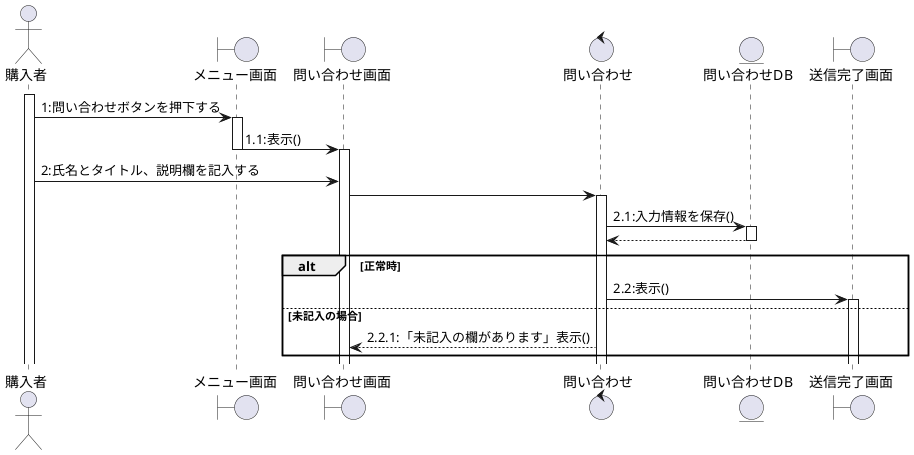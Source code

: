@startuml


actor 購入者
boundary メニュー画面
boundary 問い合わせ画面
control 問い合わせ
entity 問い合わせDB
boundary 送信完了画面

activate 購入者
購入者 -> メニュー画面:1:問い合わせボタンを押下する
activate メニュー画面
メニュー画面 -> 問い合わせ画面:1.1:表示()
deactivate メニュー画面
activate 問い合わせ画面
購入者 -> 問い合わせ画面:2:氏名とタイトル、説明欄を記入する
問い合わせ画面 -> 問い合わせ :
activate 問い合わせ
問い合わせ -> 問い合わせDB :2.1:入力情報を保存()
activate 問い合わせDB
問い合わせDB --> 問い合わせ:
deactivate 問い合わせDB
alt 正常時
    問い合わせ -> 送信完了画面:2.2:表示()
    activate 送信完了画面
else 未記入の場合
    問い合わせ --> 問い合わせ画面:2.2.1:「未記入の欄があります」表示()
end
@enduml